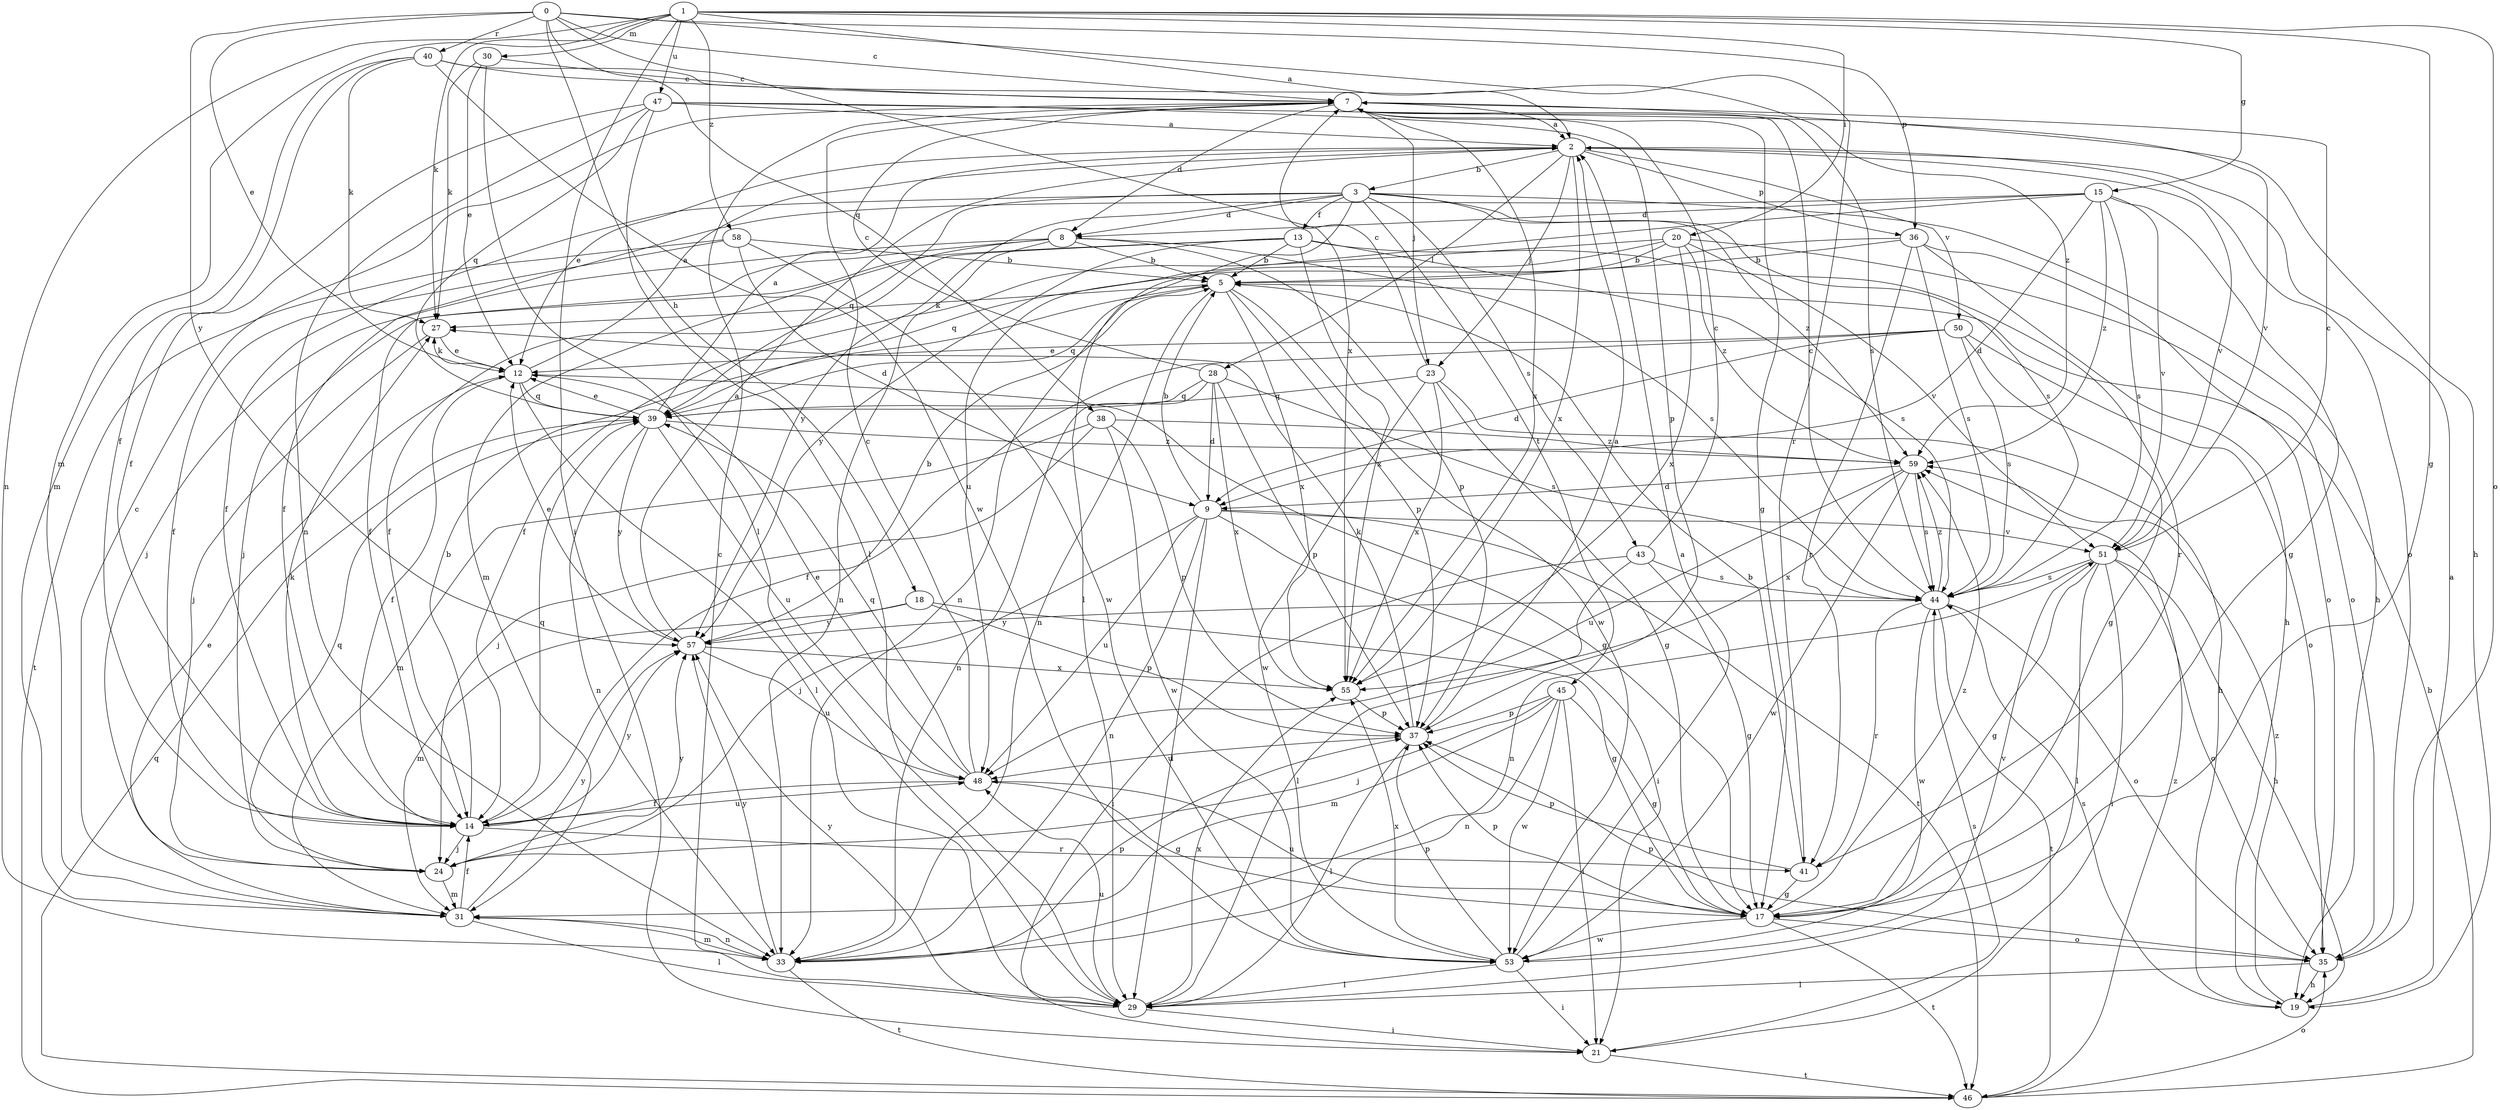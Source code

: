strict digraph  {
0;
1;
2;
3;
5;
7;
8;
9;
12;
13;
14;
15;
17;
18;
19;
20;
21;
23;
24;
27;
28;
29;
30;
31;
33;
35;
36;
37;
38;
39;
40;
41;
43;
44;
45;
46;
47;
48;
50;
51;
53;
55;
57;
58;
59;
0 -> 7  [label=c];
0 -> 12  [label=e];
0 -> 18  [label=h];
0 -> 36  [label=p];
0 -> 38  [label=q];
0 -> 40  [label=r];
0 -> 41  [label=r];
0 -> 55  [label=x];
0 -> 57  [label=y];
1 -> 2  [label=a];
1 -> 15  [label=g];
1 -> 17  [label=g];
1 -> 20  [label=i];
1 -> 21  [label=i];
1 -> 27  [label=k];
1 -> 30  [label=m];
1 -> 31  [label=m];
1 -> 33  [label=n];
1 -> 35  [label=o];
1 -> 47  [label=u];
1 -> 58  [label=z];
2 -> 3  [label=b];
2 -> 12  [label=e];
2 -> 23  [label=j];
2 -> 28  [label=l];
2 -> 35  [label=o];
2 -> 36  [label=p];
2 -> 50  [label=v];
2 -> 51  [label=v];
2 -> 55  [label=x];
3 -> 8  [label=d];
3 -> 13  [label=f];
3 -> 14  [label=f];
3 -> 19  [label=h];
3 -> 29  [label=l];
3 -> 39  [label=q];
3 -> 43  [label=s];
3 -> 44  [label=s];
3 -> 45  [label=t];
3 -> 57  [label=y];
3 -> 59  [label=z];
5 -> 27  [label=k];
5 -> 33  [label=n];
5 -> 37  [label=p];
5 -> 39  [label=q];
5 -> 53  [label=w];
5 -> 55  [label=x];
7 -> 2  [label=a];
7 -> 8  [label=d];
7 -> 17  [label=g];
7 -> 23  [label=j];
7 -> 44  [label=s];
7 -> 51  [label=v];
7 -> 55  [label=x];
8 -> 5  [label=b];
8 -> 14  [label=f];
8 -> 24  [label=j];
8 -> 31  [label=m];
8 -> 33  [label=n];
8 -> 37  [label=p];
8 -> 44  [label=s];
9 -> 5  [label=b];
9 -> 21  [label=i];
9 -> 24  [label=j];
9 -> 29  [label=l];
9 -> 33  [label=n];
9 -> 46  [label=t];
9 -> 48  [label=u];
9 -> 51  [label=v];
12 -> 2  [label=a];
12 -> 14  [label=f];
12 -> 17  [label=g];
12 -> 27  [label=k];
12 -> 29  [label=l];
12 -> 39  [label=q];
13 -> 5  [label=b];
13 -> 14  [label=f];
13 -> 24  [label=j];
13 -> 41  [label=r];
13 -> 44  [label=s];
13 -> 55  [label=x];
13 -> 57  [label=y];
14 -> 5  [label=b];
14 -> 24  [label=j];
14 -> 27  [label=k];
14 -> 39  [label=q];
14 -> 41  [label=r];
14 -> 48  [label=u];
14 -> 57  [label=y];
15 -> 8  [label=d];
15 -> 9  [label=d];
15 -> 14  [label=f];
15 -> 17  [label=g];
15 -> 44  [label=s];
15 -> 48  [label=u];
15 -> 51  [label=v];
15 -> 59  [label=z];
17 -> 35  [label=o];
17 -> 37  [label=p];
17 -> 46  [label=t];
17 -> 48  [label=u];
17 -> 53  [label=w];
17 -> 59  [label=z];
18 -> 17  [label=g];
18 -> 31  [label=m];
18 -> 37  [label=p];
18 -> 57  [label=y];
19 -> 2  [label=a];
19 -> 44  [label=s];
19 -> 59  [label=z];
20 -> 5  [label=b];
20 -> 14  [label=f];
20 -> 33  [label=n];
20 -> 35  [label=o];
20 -> 51  [label=v];
20 -> 55  [label=x];
20 -> 59  [label=z];
21 -> 44  [label=s];
21 -> 46  [label=t];
23 -> 7  [label=c];
23 -> 17  [label=g];
23 -> 19  [label=h];
23 -> 39  [label=q];
23 -> 53  [label=w];
23 -> 55  [label=x];
24 -> 31  [label=m];
24 -> 39  [label=q];
24 -> 57  [label=y];
27 -> 12  [label=e];
27 -> 24  [label=j];
28 -> 7  [label=c];
28 -> 9  [label=d];
28 -> 33  [label=n];
28 -> 37  [label=p];
28 -> 39  [label=q];
28 -> 44  [label=s];
28 -> 55  [label=x];
29 -> 7  [label=c];
29 -> 21  [label=i];
29 -> 48  [label=u];
29 -> 55  [label=x];
29 -> 57  [label=y];
30 -> 7  [label=c];
30 -> 12  [label=e];
30 -> 27  [label=k];
30 -> 29  [label=l];
31 -> 7  [label=c];
31 -> 12  [label=e];
31 -> 14  [label=f];
31 -> 29  [label=l];
31 -> 33  [label=n];
31 -> 57  [label=y];
33 -> 31  [label=m];
33 -> 37  [label=p];
33 -> 46  [label=t];
33 -> 57  [label=y];
35 -> 19  [label=h];
35 -> 29  [label=l];
35 -> 37  [label=p];
36 -> 5  [label=b];
36 -> 19  [label=h];
36 -> 35  [label=o];
36 -> 39  [label=q];
36 -> 41  [label=r];
36 -> 44  [label=s];
37 -> 2  [label=a];
37 -> 27  [label=k];
37 -> 29  [label=l];
37 -> 48  [label=u];
38 -> 24  [label=j];
38 -> 31  [label=m];
38 -> 37  [label=p];
38 -> 53  [label=w];
38 -> 59  [label=z];
39 -> 2  [label=a];
39 -> 12  [label=e];
39 -> 33  [label=n];
39 -> 48  [label=u];
39 -> 57  [label=y];
39 -> 59  [label=z];
40 -> 7  [label=c];
40 -> 14  [label=f];
40 -> 27  [label=k];
40 -> 31  [label=m];
40 -> 53  [label=w];
40 -> 59  [label=z];
41 -> 5  [label=b];
41 -> 17  [label=g];
41 -> 37  [label=p];
43 -> 7  [label=c];
43 -> 17  [label=g];
43 -> 21  [label=i];
43 -> 29  [label=l];
43 -> 44  [label=s];
44 -> 7  [label=c];
44 -> 35  [label=o];
44 -> 41  [label=r];
44 -> 46  [label=t];
44 -> 53  [label=w];
44 -> 57  [label=y];
44 -> 59  [label=z];
45 -> 17  [label=g];
45 -> 21  [label=i];
45 -> 24  [label=j];
45 -> 31  [label=m];
45 -> 33  [label=n];
45 -> 37  [label=p];
45 -> 53  [label=w];
46 -> 5  [label=b];
46 -> 35  [label=o];
46 -> 39  [label=q];
46 -> 59  [label=z];
47 -> 2  [label=a];
47 -> 14  [label=f];
47 -> 19  [label=h];
47 -> 29  [label=l];
47 -> 33  [label=n];
47 -> 37  [label=p];
47 -> 39  [label=q];
48 -> 7  [label=c];
48 -> 12  [label=e];
48 -> 14  [label=f];
48 -> 17  [label=g];
48 -> 39  [label=q];
50 -> 9  [label=d];
50 -> 12  [label=e];
50 -> 14  [label=f];
50 -> 17  [label=g];
50 -> 35  [label=o];
50 -> 44  [label=s];
51 -> 7  [label=c];
51 -> 17  [label=g];
51 -> 19  [label=h];
51 -> 21  [label=i];
51 -> 29  [label=l];
51 -> 33  [label=n];
51 -> 35  [label=o];
51 -> 44  [label=s];
53 -> 2  [label=a];
53 -> 21  [label=i];
53 -> 29  [label=l];
53 -> 37  [label=p];
53 -> 51  [label=v];
53 -> 55  [label=x];
55 -> 37  [label=p];
57 -> 2  [label=a];
57 -> 5  [label=b];
57 -> 12  [label=e];
57 -> 48  [label=u];
57 -> 55  [label=x];
58 -> 5  [label=b];
58 -> 9  [label=d];
58 -> 14  [label=f];
58 -> 46  [label=t];
58 -> 53  [label=w];
59 -> 9  [label=d];
59 -> 44  [label=s];
59 -> 48  [label=u];
59 -> 53  [label=w];
59 -> 55  [label=x];
}
